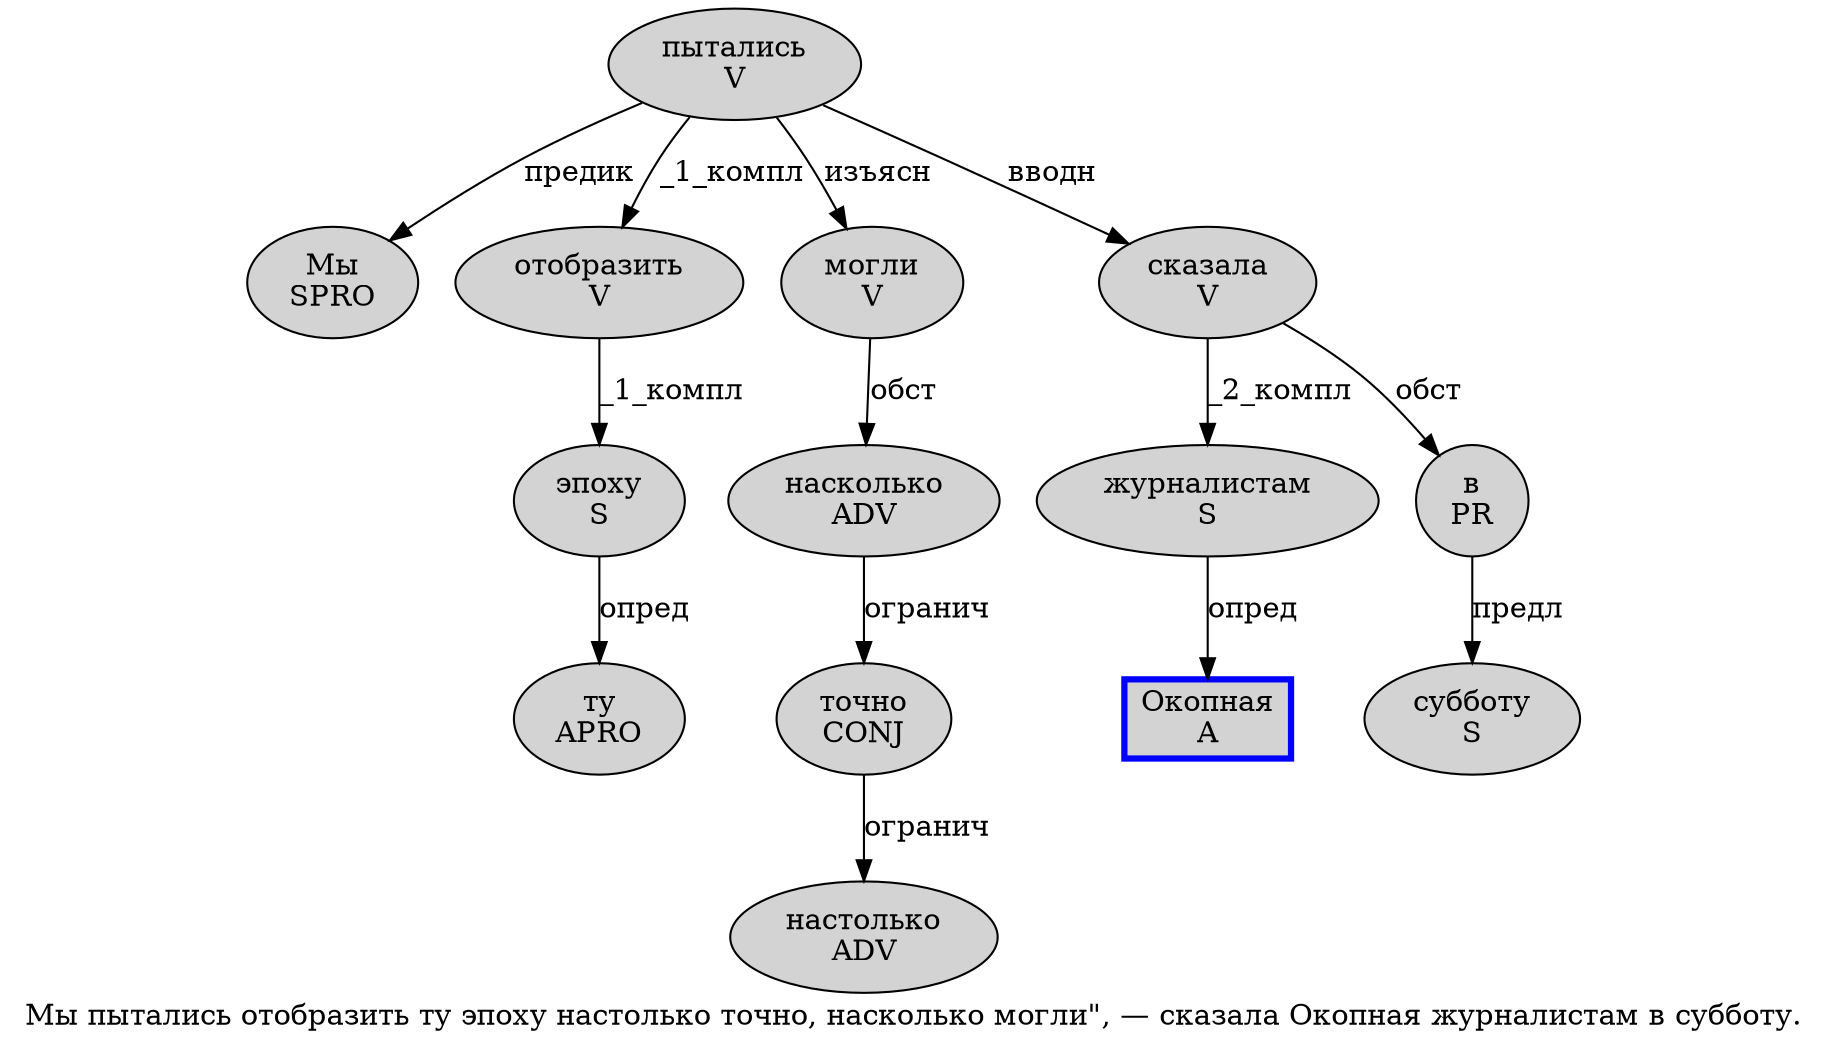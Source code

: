 digraph SENTENCE_1512 {
	graph [label="Мы пытались отобразить ту эпоху настолько точно, насколько могли\", — сказала Окопная журналистам в субботу."]
	node [style=filled]
		0 [label="Мы
SPRO" color="" fillcolor=lightgray penwidth=1 shape=ellipse]
		1 [label="пытались
V" color="" fillcolor=lightgray penwidth=1 shape=ellipse]
		2 [label="отобразить
V" color="" fillcolor=lightgray penwidth=1 shape=ellipse]
		3 [label="ту
APRO" color="" fillcolor=lightgray penwidth=1 shape=ellipse]
		4 [label="эпоху
S" color="" fillcolor=lightgray penwidth=1 shape=ellipse]
		5 [label="настолько
ADV" color="" fillcolor=lightgray penwidth=1 shape=ellipse]
		6 [label="точно
CONJ" color="" fillcolor=lightgray penwidth=1 shape=ellipse]
		8 [label="насколько
ADV" color="" fillcolor=lightgray penwidth=1 shape=ellipse]
		9 [label="могли
V" color="" fillcolor=lightgray penwidth=1 shape=ellipse]
		13 [label="сказала
V" color="" fillcolor=lightgray penwidth=1 shape=ellipse]
		14 [label="Окопная
A" color=blue fillcolor=lightgray penwidth=3 shape=box]
		15 [label="журналистам
S" color="" fillcolor=lightgray penwidth=1 shape=ellipse]
		16 [label="в
PR" color="" fillcolor=lightgray penwidth=1 shape=ellipse]
		17 [label="субботу
S" color="" fillcolor=lightgray penwidth=1 shape=ellipse]
			16 -> 17 [label="предл"]
			13 -> 15 [label="_2_компл"]
			13 -> 16 [label="обст"]
			15 -> 14 [label="опред"]
			6 -> 5 [label="огранич"]
			1 -> 0 [label="предик"]
			1 -> 2 [label="_1_компл"]
			1 -> 9 [label="изъясн"]
			1 -> 13 [label="вводн"]
			9 -> 8 [label="обст"]
			8 -> 6 [label="огранич"]
			4 -> 3 [label="опред"]
			2 -> 4 [label="_1_компл"]
}